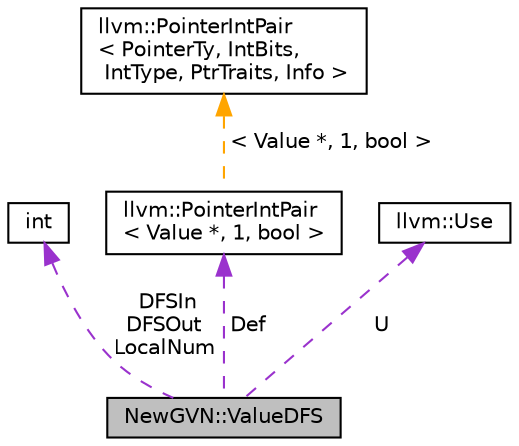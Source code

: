 digraph "NewGVN::ValueDFS"
{
 // LATEX_PDF_SIZE
  bgcolor="transparent";
  edge [fontname="Helvetica",fontsize="10",labelfontname="Helvetica",labelfontsize="10"];
  node [fontname="Helvetica",fontsize="10",shape="box"];
  Node1 [label="NewGVN::ValueDFS",height=0.2,width=0.4,color="black", fillcolor="grey75", style="filled", fontcolor="black",tooltip=" "];
  Node2 -> Node1 [dir="back",color="darkorchid3",fontsize="10",style="dashed",label=" DFSIn\nDFSOut\nLocalNum" ,fontname="Helvetica"];
  Node2 [label="int",height=0.2,width=0.4,color="black",tooltip=" "];
  Node3 -> Node1 [dir="back",color="darkorchid3",fontsize="10",style="dashed",label=" Def" ,fontname="Helvetica"];
  Node3 [label="llvm::PointerIntPair\l\< Value *, 1, bool \>",height=0.2,width=0.4,color="black",URL="$classllvm_1_1PointerIntPair.html",tooltip=" "];
  Node4 -> Node3 [dir="back",color="orange",fontsize="10",style="dashed",label=" \< Value *, 1, bool \>" ,fontname="Helvetica"];
  Node4 [label="llvm::PointerIntPair\l\< PointerTy, IntBits,\l IntType, PtrTraits, Info \>",height=0.2,width=0.4,color="black",URL="$classllvm_1_1PointerIntPair.html",tooltip="PointerIntPair - This class implements a pair of a pointer and small integer."];
  Node5 -> Node1 [dir="back",color="darkorchid3",fontsize="10",style="dashed",label=" U" ,fontname="Helvetica"];
  Node5 [label="llvm::Use",height=0.2,width=0.4,color="black",URL="$classllvm_1_1Use.html",tooltip="A Use represents the edge between a Value definition and its users."];
}
